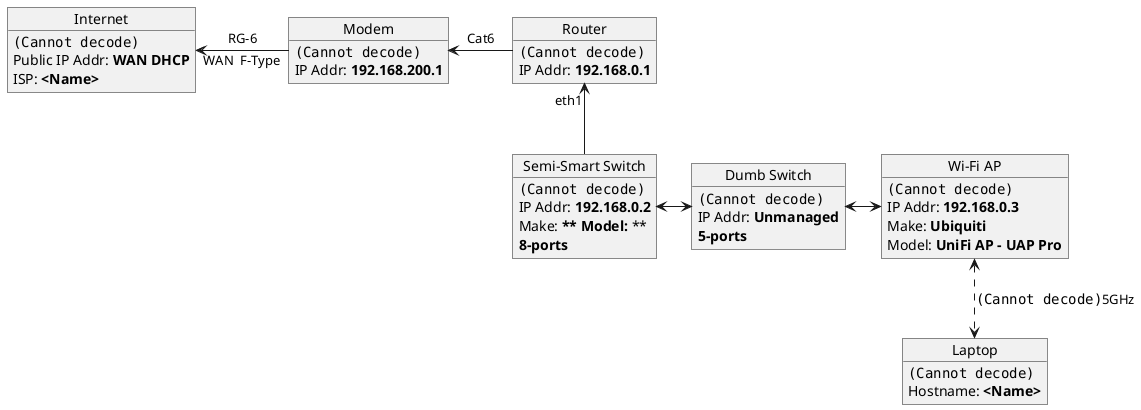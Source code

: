 @startuml Demo_Networking_Diagram

object "Internet" as internet
internet : <img:"networking_icons/cloud_internet_128px.png">
internet : Public IP Addr: **WAN DHCP**
internet : ISP: **<Name>**

object "Modem" as modem
modem : <img:"networking_icons/modem-router_square-bw_128px.png">
modem : IP Addr: **192.168.200.1**

object "Router" as router
router : <img:"networking_icons/router_circle-with-four-arrow-incoming-inside_128px.png">
router : IP Addr: **192.168.0.1**

object "Semi-Smart Switch" as switch1
switch1 : <img:"networking_icons/switch_symbol-bw-ios-7_128px.png">
switch1 : IP Addr: **192.168.0.2**
switch1 : Make: **** Model: ****
switch1 : **8-ports**

object "Dumb Switch" as switch2
switch2 : <img:"networking_icons/switch_symbol-bw-ios-7_128px.png">
switch2 : IP Addr: **Unmanaged**
switch2 : **5-ports**

object "Wi-Fi AP" as wifiap1
wifiap1 : <img:"networking_icons/antenna_tower-3-legs-omni-signal_128px.png">
wifiap1 : IP Addr: **192.168.0.3**
wifiap1 : Make: **Ubiquiti** 
wifiap1 : Model: **UniFi AP - UAP Pro**

object "Laptop" as laptop1
laptop1 : <img:"networking_icons/laptop_black-keyboard-white-touchpad_064px.png">
laptop1 : Hostname: **<Name>**

internet "WAN" <- "F-Type" modem : "    RG-6    "
' modem "F-Type" <-- internet : RG-6
modem <- router : Cat6
'router --> modem : Cat6
router "eth1" <-- switch1
switch1 <-> switch2
'switch2 <-> switch1
switch2 <-> wifiap1
'switch2 -> speaker1
'wifiap1 <-> switch2
wifiap1 <..> laptop1 : <img:"networking_icons/wifi-signal-symbol_square-bars_016px.png">5GHz

@enduml
